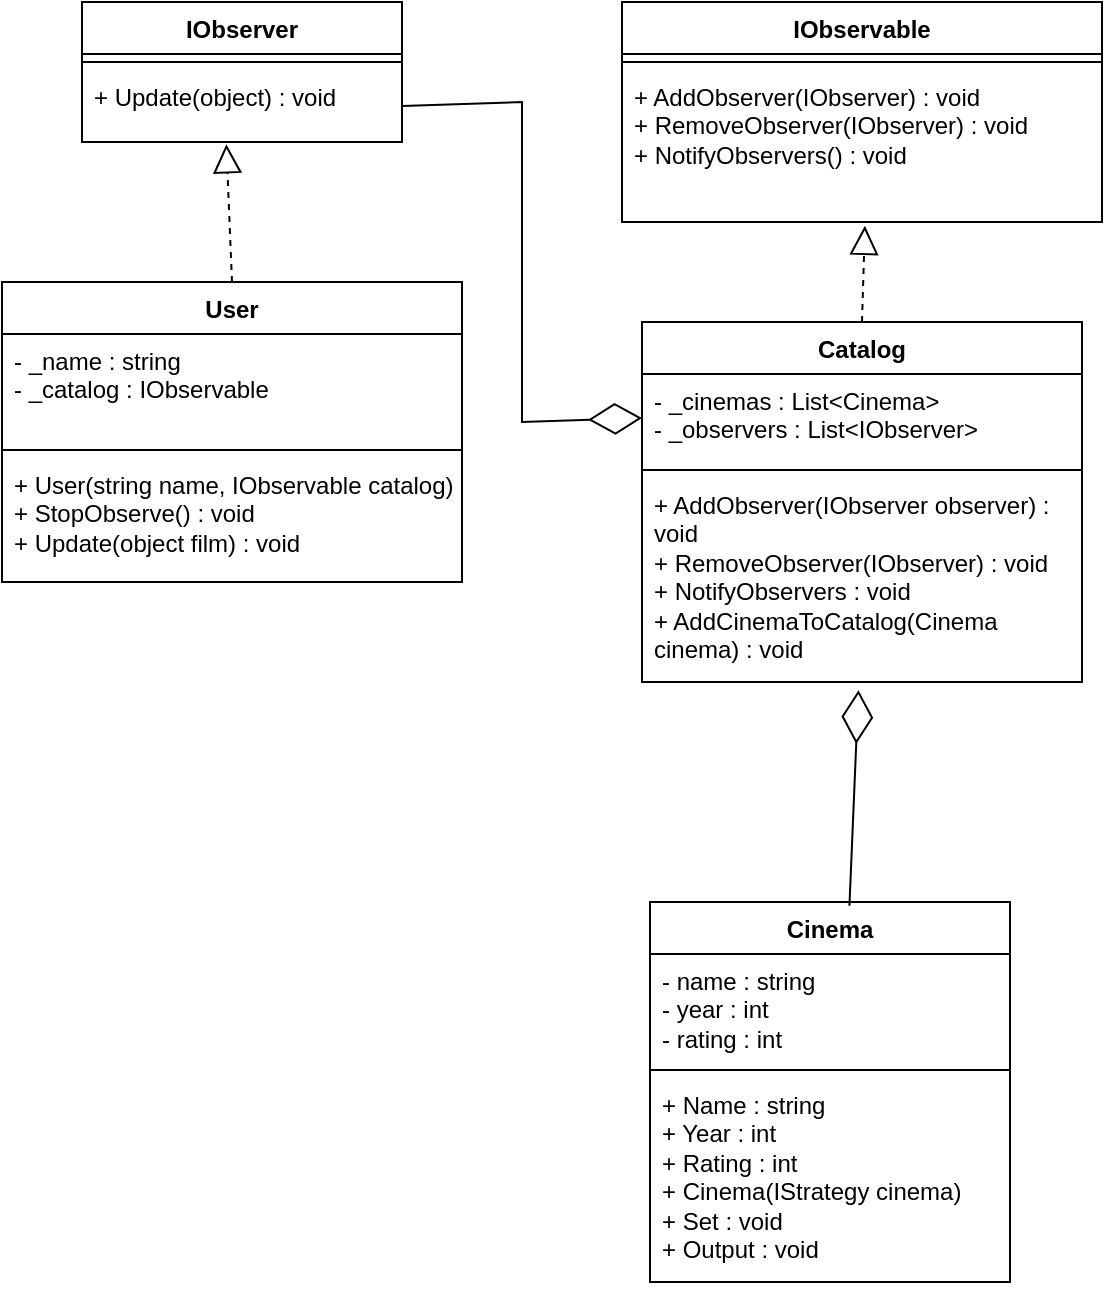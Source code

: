 <mxfile version="22.1.7" type="device">
  <diagram name="Страница — 1" id="TsX985Tw9MHHUIUoaphb">
    <mxGraphModel dx="944" dy="1560" grid="1" gridSize="10" guides="1" tooltips="1" connect="1" arrows="1" fold="1" page="1" pageScale="1" pageWidth="827" pageHeight="1169" math="0" shadow="0">
      <root>
        <mxCell id="0" />
        <mxCell id="1" parent="0" />
        <mxCell id="1i6StHWHqMmBvL4kCF88-1" value="IObserver" style="swimlane;fontStyle=1;align=center;verticalAlign=top;childLayout=stackLayout;horizontal=1;startSize=26;horizontalStack=0;resizeParent=1;resizeParentMax=0;resizeLast=0;collapsible=1;marginBottom=0;whiteSpace=wrap;html=1;" vertex="1" parent="1">
          <mxGeometry x="130" y="60" width="160" height="70" as="geometry" />
        </mxCell>
        <mxCell id="1i6StHWHqMmBvL4kCF88-2" value="" style="line;strokeWidth=1;fillColor=none;align=left;verticalAlign=middle;spacingTop=-1;spacingLeft=3;spacingRight=3;rotatable=0;labelPosition=right;points=[];portConstraint=eastwest;strokeColor=inherit;" vertex="1" parent="1i6StHWHqMmBvL4kCF88-1">
          <mxGeometry y="26" width="160" height="8" as="geometry" />
        </mxCell>
        <mxCell id="1i6StHWHqMmBvL4kCF88-3" value="+ Update(object) : void" style="text;strokeColor=none;fillColor=none;align=left;verticalAlign=top;spacingLeft=4;spacingRight=4;overflow=hidden;rotatable=0;points=[[0,0.5],[1,0.5]];portConstraint=eastwest;whiteSpace=wrap;html=1;" vertex="1" parent="1i6StHWHqMmBvL4kCF88-1">
          <mxGeometry y="34" width="160" height="36" as="geometry" />
        </mxCell>
        <mxCell id="1i6StHWHqMmBvL4kCF88-4" value="IObservable" style="swimlane;fontStyle=1;align=center;verticalAlign=top;childLayout=stackLayout;horizontal=1;startSize=26;horizontalStack=0;resizeParent=1;resizeParentMax=0;resizeLast=0;collapsible=1;marginBottom=0;whiteSpace=wrap;html=1;" vertex="1" parent="1">
          <mxGeometry x="400" y="60" width="240" height="110" as="geometry" />
        </mxCell>
        <mxCell id="1i6StHWHqMmBvL4kCF88-5" value="" style="line;strokeWidth=1;fillColor=none;align=left;verticalAlign=middle;spacingTop=-1;spacingLeft=3;spacingRight=3;rotatable=0;labelPosition=right;points=[];portConstraint=eastwest;strokeColor=inherit;" vertex="1" parent="1i6StHWHqMmBvL4kCF88-4">
          <mxGeometry y="26" width="240" height="8" as="geometry" />
        </mxCell>
        <mxCell id="1i6StHWHqMmBvL4kCF88-6" value="+ AddObserver(IObserver) : void&lt;br&gt;+ RemoveObserver(IObserver) : void&lt;br&gt;+ NotifyObservers() : void" style="text;strokeColor=none;fillColor=none;align=left;verticalAlign=top;spacingLeft=4;spacingRight=4;overflow=hidden;rotatable=0;points=[[0,0.5],[1,0.5]];portConstraint=eastwest;whiteSpace=wrap;html=1;" vertex="1" parent="1i6StHWHqMmBvL4kCF88-4">
          <mxGeometry y="34" width="240" height="76" as="geometry" />
        </mxCell>
        <mxCell id="1i6StHWHqMmBvL4kCF88-7" value="User" style="swimlane;fontStyle=1;align=center;verticalAlign=top;childLayout=stackLayout;horizontal=1;startSize=26;horizontalStack=0;resizeParent=1;resizeParentMax=0;resizeLast=0;collapsible=1;marginBottom=0;whiteSpace=wrap;html=1;" vertex="1" parent="1">
          <mxGeometry x="90" y="200" width="230" height="150" as="geometry" />
        </mxCell>
        <mxCell id="1i6StHWHqMmBvL4kCF88-8" value="- _name : string&lt;br&gt;- _catalog : IObservable" style="text;strokeColor=none;fillColor=none;align=left;verticalAlign=top;spacingLeft=4;spacingRight=4;overflow=hidden;rotatable=0;points=[[0,0.5],[1,0.5]];portConstraint=eastwest;whiteSpace=wrap;html=1;" vertex="1" parent="1i6StHWHqMmBvL4kCF88-7">
          <mxGeometry y="26" width="230" height="54" as="geometry" />
        </mxCell>
        <mxCell id="1i6StHWHqMmBvL4kCF88-9" value="" style="line;strokeWidth=1;fillColor=none;align=left;verticalAlign=middle;spacingTop=-1;spacingLeft=3;spacingRight=3;rotatable=0;labelPosition=right;points=[];portConstraint=eastwest;strokeColor=inherit;" vertex="1" parent="1i6StHWHqMmBvL4kCF88-7">
          <mxGeometry y="80" width="230" height="8" as="geometry" />
        </mxCell>
        <mxCell id="1i6StHWHqMmBvL4kCF88-10" value="+ User(string name, IObservable catalog)&lt;br&gt;+ StopObserve() : void&lt;br&gt;+ Update(object film) : void&lt;br&gt;" style="text;strokeColor=none;fillColor=none;align=left;verticalAlign=top;spacingLeft=4;spacingRight=4;overflow=hidden;rotatable=0;points=[[0,0.5],[1,0.5]];portConstraint=eastwest;whiteSpace=wrap;html=1;" vertex="1" parent="1i6StHWHqMmBvL4kCF88-7">
          <mxGeometry y="88" width="230" height="62" as="geometry" />
        </mxCell>
        <mxCell id="1i6StHWHqMmBvL4kCF88-15" value="Cinema" style="swimlane;fontStyle=1;align=center;verticalAlign=top;childLayout=stackLayout;horizontal=1;startSize=26;horizontalStack=0;resizeParent=1;resizeParentMax=0;resizeLast=0;collapsible=1;marginBottom=0;whiteSpace=wrap;html=1;" vertex="1" parent="1">
          <mxGeometry x="414" y="510" width="180" height="190" as="geometry" />
        </mxCell>
        <mxCell id="1i6StHWHqMmBvL4kCF88-16" value="- name : string&lt;br&gt;- year : int&lt;br&gt;- rating : int" style="text;strokeColor=none;fillColor=none;align=left;verticalAlign=top;spacingLeft=4;spacingRight=4;overflow=hidden;rotatable=0;points=[[0,0.5],[1,0.5]];portConstraint=eastwest;whiteSpace=wrap;html=1;" vertex="1" parent="1i6StHWHqMmBvL4kCF88-15">
          <mxGeometry y="26" width="180" height="54" as="geometry" />
        </mxCell>
        <mxCell id="1i6StHWHqMmBvL4kCF88-17" value="" style="line;strokeWidth=1;fillColor=none;align=left;verticalAlign=middle;spacingTop=-1;spacingLeft=3;spacingRight=3;rotatable=0;labelPosition=right;points=[];portConstraint=eastwest;strokeColor=inherit;" vertex="1" parent="1i6StHWHqMmBvL4kCF88-15">
          <mxGeometry y="80" width="180" height="8" as="geometry" />
        </mxCell>
        <mxCell id="1i6StHWHqMmBvL4kCF88-18" value="+ Name : string&lt;br&gt;+ Year : int&lt;br&gt;+ Rating : int&lt;br&gt;+ Cinema(IStrategy cinema)&lt;br&gt;+ Set : void&lt;br&gt;+ Output : void" style="text;strokeColor=none;fillColor=none;align=left;verticalAlign=top;spacingLeft=4;spacingRight=4;overflow=hidden;rotatable=0;points=[[0,0.5],[1,0.5]];portConstraint=eastwest;whiteSpace=wrap;html=1;" vertex="1" parent="1i6StHWHqMmBvL4kCF88-15">
          <mxGeometry y="88" width="180" height="102" as="geometry" />
        </mxCell>
        <mxCell id="1i6StHWHqMmBvL4kCF88-19" value="Catalog" style="swimlane;fontStyle=1;align=center;verticalAlign=top;childLayout=stackLayout;horizontal=1;startSize=26;horizontalStack=0;resizeParent=1;resizeParentMax=0;resizeLast=0;collapsible=1;marginBottom=0;whiteSpace=wrap;html=1;" vertex="1" parent="1">
          <mxGeometry x="410" y="220" width="220" height="180" as="geometry" />
        </mxCell>
        <mxCell id="1i6StHWHqMmBvL4kCF88-20" value="- _cinemas : List&amp;lt;Cinema&amp;gt;&lt;br&gt;- _observers : List&amp;lt;IObserver&amp;gt;" style="text;strokeColor=none;fillColor=none;align=left;verticalAlign=top;spacingLeft=4;spacingRight=4;overflow=hidden;rotatable=0;points=[[0,0.5],[1,0.5]];portConstraint=eastwest;whiteSpace=wrap;html=1;" vertex="1" parent="1i6StHWHqMmBvL4kCF88-19">
          <mxGeometry y="26" width="220" height="44" as="geometry" />
        </mxCell>
        <mxCell id="1i6StHWHqMmBvL4kCF88-21" value="" style="line;strokeWidth=1;fillColor=none;align=left;verticalAlign=middle;spacingTop=-1;spacingLeft=3;spacingRight=3;rotatable=0;labelPosition=right;points=[];portConstraint=eastwest;strokeColor=inherit;" vertex="1" parent="1i6StHWHqMmBvL4kCF88-19">
          <mxGeometry y="70" width="220" height="8" as="geometry" />
        </mxCell>
        <mxCell id="1i6StHWHqMmBvL4kCF88-22" value="+ AddObserver(IObserver observer) : void&lt;br&gt;+ RemoveObserver(IObserver) : void&lt;br&gt;+ NotifyObservers : void&lt;br&gt;+ AddCinemaToCatalog(Cinema cinema) : void" style="text;strokeColor=none;fillColor=none;align=left;verticalAlign=top;spacingLeft=4;spacingRight=4;overflow=hidden;rotatable=0;points=[[0,0.5],[1,0.5]];portConstraint=eastwest;whiteSpace=wrap;html=1;" vertex="1" parent="1i6StHWHqMmBvL4kCF88-19">
          <mxGeometry y="78" width="220" height="102" as="geometry" />
        </mxCell>
        <mxCell id="1i6StHWHqMmBvL4kCF88-23" value="" style="endArrow=block;dashed=1;endFill=0;endSize=12;html=1;rounded=0;entryX=0.451;entryY=1.031;entryDx=0;entryDy=0;entryPerimeter=0;exitX=0.5;exitY=0;exitDx=0;exitDy=0;" edge="1" parent="1" source="1i6StHWHqMmBvL4kCF88-7" target="1i6StHWHqMmBvL4kCF88-3">
          <mxGeometry width="160" relative="1" as="geometry">
            <mxPoint x="460" y="255" as="sourcePoint" />
            <mxPoint x="528" y="181" as="targetPoint" />
            <Array as="points" />
          </mxGeometry>
        </mxCell>
        <mxCell id="1i6StHWHqMmBvL4kCF88-24" value="" style="endArrow=block;dashed=1;endFill=0;endSize=12;html=1;rounded=0;entryX=0.506;entryY=1.025;entryDx=0;entryDy=0;entryPerimeter=0;exitX=0.5;exitY=0;exitDx=0;exitDy=0;" edge="1" parent="1" source="1i6StHWHqMmBvL4kCF88-19" target="1i6StHWHqMmBvL4kCF88-6">
          <mxGeometry width="160" relative="1" as="geometry">
            <mxPoint x="215" y="210" as="sourcePoint" />
            <mxPoint x="212" y="141" as="targetPoint" />
            <Array as="points" />
          </mxGeometry>
        </mxCell>
        <mxCell id="1i6StHWHqMmBvL4kCF88-25" value="" style="endArrow=diamondThin;endFill=0;endSize=24;html=1;rounded=0;entryX=0;entryY=0.5;entryDx=0;entryDy=0;exitX=1;exitY=0.5;exitDx=0;exitDy=0;" edge="1" parent="1" source="1i6StHWHqMmBvL4kCF88-3" target="1i6StHWHqMmBvL4kCF88-20">
          <mxGeometry width="160" relative="1" as="geometry">
            <mxPoint x="370" y="380" as="sourcePoint" />
            <mxPoint x="284" y="139" as="targetPoint" />
            <Array as="points">
              <mxPoint x="350" y="110" />
              <mxPoint x="350" y="270" />
            </Array>
          </mxGeometry>
        </mxCell>
        <mxCell id="1i6StHWHqMmBvL4kCF88-27" value="" style="endArrow=diamondThin;endFill=0;endSize=24;html=1;rounded=0;entryX=0.492;entryY=1.04;entryDx=0;entryDy=0;entryPerimeter=0;exitX=0.554;exitY=0.01;exitDx=0;exitDy=0;exitPerimeter=0;" edge="1" parent="1" source="1i6StHWHqMmBvL4kCF88-15" target="1i6StHWHqMmBvL4kCF88-22">
          <mxGeometry width="160" relative="1" as="geometry">
            <mxPoint x="300" y="440" as="sourcePoint" />
            <mxPoint x="460" y="440" as="targetPoint" />
          </mxGeometry>
        </mxCell>
      </root>
    </mxGraphModel>
  </diagram>
</mxfile>
